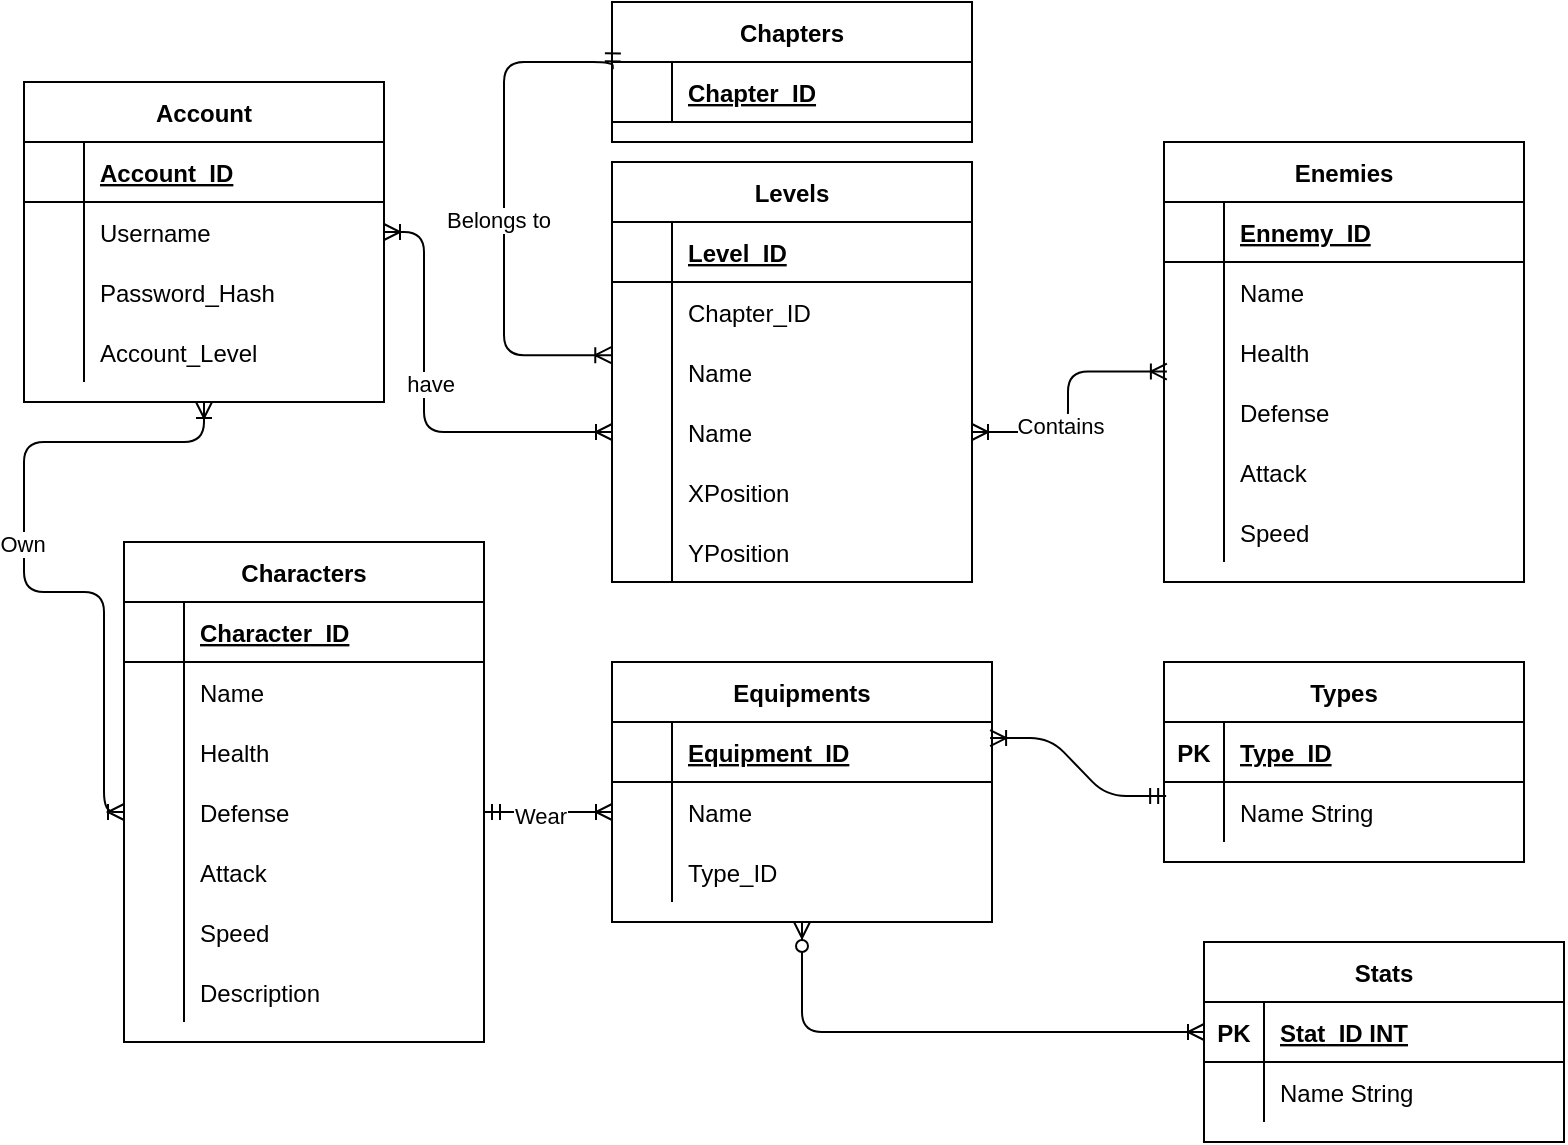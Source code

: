<mxfile version="14.4.3" type="device"><diagram id="8hLPaaKzx66WJGvUgA-z" name="Page-1"><mxGraphModel dx="1422" dy="862" grid="1" gridSize="10" guides="1" tooltips="1" connect="1" arrows="1" fold="1" page="1" pageScale="1" pageWidth="827" pageHeight="1169" math="0" shadow="0"><root><mxCell id="0"/><mxCell id="1" parent="0"/><mxCell id="Fsltv_npvF8DQwQNt9KI-1" value="Account" style="shape=table;startSize=30;container=1;collapsible=1;childLayout=tableLayout;fixedRows=1;rowLines=0;fontStyle=1;align=center;resizeLast=1;" parent="1" vertex="1"><mxGeometry x="30" y="230" width="180" height="160" as="geometry"/></mxCell><mxCell id="Fsltv_npvF8DQwQNt9KI-2" value="" style="shape=partialRectangle;collapsible=0;dropTarget=0;pointerEvents=0;fillColor=none;top=0;left=0;bottom=1;right=0;points=[[0,0.5],[1,0.5]];portConstraint=eastwest;" parent="Fsltv_npvF8DQwQNt9KI-1" vertex="1"><mxGeometry y="30" width="180" height="30" as="geometry"/></mxCell><mxCell id="Fsltv_npvF8DQwQNt9KI-3" value="" style="shape=partialRectangle;connectable=0;fillColor=none;top=0;left=0;bottom=0;right=0;fontStyle=1;overflow=hidden;" parent="Fsltv_npvF8DQwQNt9KI-2" vertex="1"><mxGeometry width="30" height="30" as="geometry"/></mxCell><mxCell id="Fsltv_npvF8DQwQNt9KI-4" value="Account_ID" style="shape=partialRectangle;connectable=0;fillColor=none;top=0;left=0;bottom=0;right=0;align=left;spacingLeft=6;fontStyle=5;overflow=hidden;" parent="Fsltv_npvF8DQwQNt9KI-2" vertex="1"><mxGeometry x="30" width="150" height="30" as="geometry"/></mxCell><mxCell id="Fsltv_npvF8DQwQNt9KI-11" value="" style="shape=partialRectangle;collapsible=0;dropTarget=0;pointerEvents=0;fillColor=none;top=0;left=0;bottom=0;right=0;points=[[0,0.5],[1,0.5]];portConstraint=eastwest;" parent="Fsltv_npvF8DQwQNt9KI-1" vertex="1"><mxGeometry y="60" width="180" height="30" as="geometry"/></mxCell><mxCell id="Fsltv_npvF8DQwQNt9KI-12" value="" style="shape=partialRectangle;connectable=0;fillColor=none;top=0;left=0;bottom=0;right=0;editable=1;overflow=hidden;" parent="Fsltv_npvF8DQwQNt9KI-11" vertex="1"><mxGeometry width="30" height="30" as="geometry"/></mxCell><mxCell id="Fsltv_npvF8DQwQNt9KI-13" value="Username" style="shape=partialRectangle;connectable=0;fillColor=none;top=0;left=0;bottom=0;right=0;align=left;spacingLeft=6;overflow=hidden;" parent="Fsltv_npvF8DQwQNt9KI-11" vertex="1"><mxGeometry x="30" width="150" height="30" as="geometry"/></mxCell><mxCell id="Fsltv_npvF8DQwQNt9KI-8" value="" style="shape=partialRectangle;collapsible=0;dropTarget=0;pointerEvents=0;fillColor=none;top=0;left=0;bottom=0;right=0;points=[[0,0.5],[1,0.5]];portConstraint=eastwest;" parent="Fsltv_npvF8DQwQNt9KI-1" vertex="1"><mxGeometry y="90" width="180" height="30" as="geometry"/></mxCell><mxCell id="Fsltv_npvF8DQwQNt9KI-9" value="" style="shape=partialRectangle;connectable=0;fillColor=none;top=0;left=0;bottom=0;right=0;editable=1;overflow=hidden;" parent="Fsltv_npvF8DQwQNt9KI-8" vertex="1"><mxGeometry width="30" height="30" as="geometry"/></mxCell><mxCell id="Fsltv_npvF8DQwQNt9KI-10" value="Password_Hash" style="shape=partialRectangle;connectable=0;fillColor=none;top=0;left=0;bottom=0;right=0;align=left;spacingLeft=6;overflow=hidden;" parent="Fsltv_npvF8DQwQNt9KI-8" vertex="1"><mxGeometry x="30" width="150" height="30" as="geometry"/></mxCell><mxCell id="Fsltv_npvF8DQwQNt9KI-15" value="" style="shape=partialRectangle;collapsible=0;dropTarget=0;pointerEvents=0;fillColor=none;top=0;left=0;bottom=0;right=0;points=[[0,0.5],[1,0.5]];portConstraint=eastwest;" parent="Fsltv_npvF8DQwQNt9KI-1" vertex="1"><mxGeometry y="120" width="180" height="30" as="geometry"/></mxCell><mxCell id="Fsltv_npvF8DQwQNt9KI-16" value="" style="shape=partialRectangle;connectable=0;fillColor=none;top=0;left=0;bottom=0;right=0;fontStyle=0;overflow=hidden;" parent="Fsltv_npvF8DQwQNt9KI-15" vertex="1"><mxGeometry width="30" height="30" as="geometry"/></mxCell><mxCell id="Fsltv_npvF8DQwQNt9KI-17" value="Account_Level" style="shape=partialRectangle;connectable=0;fillColor=none;top=0;left=0;bottom=0;right=0;align=left;spacingLeft=6;fontStyle=0;overflow=hidden;" parent="Fsltv_npvF8DQwQNt9KI-15" vertex="1"><mxGeometry x="30" width="150" height="30" as="geometry"/></mxCell><mxCell id="J7pTvd1RBs5d7sZvTCvZ-1" value="Levels" style="shape=table;startSize=30;container=1;collapsible=1;childLayout=tableLayout;fixedRows=1;rowLines=0;fontStyle=1;align=center;resizeLast=1;" parent="1" vertex="1"><mxGeometry x="324" y="270" width="180" height="210" as="geometry"/></mxCell><mxCell id="J7pTvd1RBs5d7sZvTCvZ-2" value="" style="shape=partialRectangle;collapsible=0;dropTarget=0;pointerEvents=0;fillColor=none;top=0;left=0;bottom=1;right=0;points=[[0,0.5],[1,0.5]];portConstraint=eastwest;" parent="J7pTvd1RBs5d7sZvTCvZ-1" vertex="1"><mxGeometry y="30" width="180" height="30" as="geometry"/></mxCell><mxCell id="J7pTvd1RBs5d7sZvTCvZ-3" value="" style="shape=partialRectangle;connectable=0;fillColor=none;top=0;left=0;bottom=0;right=0;fontStyle=1;overflow=hidden;" parent="J7pTvd1RBs5d7sZvTCvZ-2" vertex="1"><mxGeometry width="30" height="30" as="geometry"/></mxCell><mxCell id="J7pTvd1RBs5d7sZvTCvZ-4" value="Level_ID" style="shape=partialRectangle;connectable=0;fillColor=none;top=0;left=0;bottom=0;right=0;align=left;spacingLeft=6;fontStyle=5;overflow=hidden;" parent="J7pTvd1RBs5d7sZvTCvZ-2" vertex="1"><mxGeometry x="30" width="150" height="30" as="geometry"/></mxCell><mxCell id="J7pTvd1RBs5d7sZvTCvZ-5" value="" style="shape=partialRectangle;collapsible=0;dropTarget=0;pointerEvents=0;fillColor=none;top=0;left=0;bottom=0;right=0;points=[[0,0.5],[1,0.5]];portConstraint=eastwest;" parent="J7pTvd1RBs5d7sZvTCvZ-1" vertex="1"><mxGeometry y="60" width="180" height="30" as="geometry"/></mxCell><mxCell id="J7pTvd1RBs5d7sZvTCvZ-6" value="" style="shape=partialRectangle;connectable=0;fillColor=none;top=0;left=0;bottom=0;right=0;editable=1;overflow=hidden;" parent="J7pTvd1RBs5d7sZvTCvZ-5" vertex="1"><mxGeometry width="30" height="30" as="geometry"/></mxCell><mxCell id="J7pTvd1RBs5d7sZvTCvZ-7" value="Chapter_ID" style="shape=partialRectangle;connectable=0;fillColor=none;top=0;left=0;bottom=0;right=0;align=left;spacingLeft=6;overflow=hidden;" parent="J7pTvd1RBs5d7sZvTCvZ-5" vertex="1"><mxGeometry x="30" width="150" height="30" as="geometry"/></mxCell><mxCell id="J7pTvd1RBs5d7sZvTCvZ-80" value="" style="shape=partialRectangle;collapsible=0;dropTarget=0;pointerEvents=0;fillColor=none;top=0;left=0;bottom=0;right=0;points=[[0,0.5],[1,0.5]];portConstraint=eastwest;" parent="J7pTvd1RBs5d7sZvTCvZ-1" vertex="1"><mxGeometry y="90" width="180" height="30" as="geometry"/></mxCell><mxCell id="J7pTvd1RBs5d7sZvTCvZ-81" value="" style="shape=partialRectangle;connectable=0;fillColor=none;top=0;left=0;bottom=0;right=0;fontStyle=0;overflow=hidden;" parent="J7pTvd1RBs5d7sZvTCvZ-80" vertex="1"><mxGeometry width="30" height="30" as="geometry"/></mxCell><mxCell id="J7pTvd1RBs5d7sZvTCvZ-82" value="Name " style="shape=partialRectangle;connectable=0;fillColor=none;top=0;left=0;bottom=0;right=0;align=left;spacingLeft=6;fontStyle=0;overflow=hidden;" parent="J7pTvd1RBs5d7sZvTCvZ-80" vertex="1"><mxGeometry x="30" width="150" height="30" as="geometry"/></mxCell><mxCell id="J7pTvd1RBs5d7sZvTCvZ-8" value="" style="shape=partialRectangle;collapsible=0;dropTarget=0;pointerEvents=0;fillColor=none;top=0;left=0;bottom=0;right=0;points=[[0,0.5],[1,0.5]];portConstraint=eastwest;" parent="J7pTvd1RBs5d7sZvTCvZ-1" vertex="1"><mxGeometry y="120" width="180" height="30" as="geometry"/></mxCell><mxCell id="J7pTvd1RBs5d7sZvTCvZ-9" value="" style="shape=partialRectangle;connectable=0;fillColor=none;top=0;left=0;bottom=0;right=0;fontStyle=0;overflow=hidden;" parent="J7pTvd1RBs5d7sZvTCvZ-8" vertex="1"><mxGeometry width="30" height="30" as="geometry"/></mxCell><mxCell id="J7pTvd1RBs5d7sZvTCvZ-10" value="Name " style="shape=partialRectangle;connectable=0;fillColor=none;top=0;left=0;bottom=0;right=0;align=left;spacingLeft=6;fontStyle=0;overflow=hidden;" parent="J7pTvd1RBs5d7sZvTCvZ-8" vertex="1"><mxGeometry x="30" width="150" height="30" as="geometry"/></mxCell><mxCell id="J7pTvd1RBs5d7sZvTCvZ-11" value="" style="shape=partialRectangle;collapsible=0;dropTarget=0;pointerEvents=0;fillColor=none;top=0;left=0;bottom=0;right=0;points=[[0,0.5],[1,0.5]];portConstraint=eastwest;" parent="J7pTvd1RBs5d7sZvTCvZ-1" vertex="1"><mxGeometry y="150" width="180" height="30" as="geometry"/></mxCell><mxCell id="J7pTvd1RBs5d7sZvTCvZ-12" value="" style="shape=partialRectangle;connectable=0;fillColor=none;top=0;left=0;bottom=0;right=0;editable=1;overflow=hidden;" parent="J7pTvd1RBs5d7sZvTCvZ-11" vertex="1"><mxGeometry width="30" height="30" as="geometry"/></mxCell><mxCell id="J7pTvd1RBs5d7sZvTCvZ-13" value="XPosition" style="shape=partialRectangle;connectable=0;fillColor=none;top=0;left=0;bottom=0;right=0;align=left;spacingLeft=6;overflow=hidden;" parent="J7pTvd1RBs5d7sZvTCvZ-11" vertex="1"><mxGeometry x="30" width="150" height="30" as="geometry"/></mxCell><mxCell id="J7pTvd1RBs5d7sZvTCvZ-14" value="" style="shape=partialRectangle;collapsible=0;dropTarget=0;pointerEvents=0;fillColor=none;top=0;left=0;bottom=0;right=0;points=[[0,0.5],[1,0.5]];portConstraint=eastwest;" parent="J7pTvd1RBs5d7sZvTCvZ-1" vertex="1"><mxGeometry y="180" width="180" height="30" as="geometry"/></mxCell><mxCell id="J7pTvd1RBs5d7sZvTCvZ-15" value="" style="shape=partialRectangle;connectable=0;fillColor=none;top=0;left=0;bottom=0;right=0;editable=1;overflow=hidden;" parent="J7pTvd1RBs5d7sZvTCvZ-14" vertex="1"><mxGeometry width="30" height="30" as="geometry"/></mxCell><mxCell id="J7pTvd1RBs5d7sZvTCvZ-16" value="YPosition" style="shape=partialRectangle;connectable=0;fillColor=none;top=0;left=0;bottom=0;right=0;align=left;spacingLeft=6;overflow=hidden;" parent="J7pTvd1RBs5d7sZvTCvZ-14" vertex="1"><mxGeometry x="30" width="150" height="30" as="geometry"/></mxCell><mxCell id="J7pTvd1RBs5d7sZvTCvZ-17" value="Chapters" style="shape=table;startSize=30;container=1;collapsible=1;childLayout=tableLayout;fixedRows=1;rowLines=0;fontStyle=1;align=center;resizeLast=1;" parent="1" vertex="1"><mxGeometry x="324" y="190" width="180" height="70" as="geometry"/></mxCell><mxCell id="J7pTvd1RBs5d7sZvTCvZ-18" value="" style="shape=partialRectangle;collapsible=0;dropTarget=0;pointerEvents=0;fillColor=none;top=0;left=0;bottom=1;right=0;points=[[0,0.5],[1,0.5]];portConstraint=eastwest;" parent="J7pTvd1RBs5d7sZvTCvZ-17" vertex="1"><mxGeometry y="30" width="180" height="30" as="geometry"/></mxCell><mxCell id="J7pTvd1RBs5d7sZvTCvZ-19" value="" style="shape=partialRectangle;connectable=0;fillColor=none;top=0;left=0;bottom=0;right=0;fontStyle=1;overflow=hidden;" parent="J7pTvd1RBs5d7sZvTCvZ-18" vertex="1"><mxGeometry width="30" height="30" as="geometry"/></mxCell><mxCell id="J7pTvd1RBs5d7sZvTCvZ-20" value="Chapter_ID" style="shape=partialRectangle;connectable=0;fillColor=none;top=0;left=0;bottom=0;right=0;align=left;spacingLeft=6;fontStyle=5;overflow=hidden;" parent="J7pTvd1RBs5d7sZvTCvZ-18" vertex="1"><mxGeometry x="30" width="150" height="30" as="geometry"/></mxCell><mxCell id="J7pTvd1RBs5d7sZvTCvZ-21" value="Enemies" style="shape=table;startSize=30;container=1;collapsible=1;childLayout=tableLayout;fixedRows=1;rowLines=0;fontStyle=1;align=center;resizeLast=1;" parent="1" vertex="1"><mxGeometry x="600" y="260" width="180" height="220" as="geometry"/></mxCell><mxCell id="J7pTvd1RBs5d7sZvTCvZ-22" value="" style="shape=partialRectangle;collapsible=0;dropTarget=0;pointerEvents=0;fillColor=none;top=0;left=0;bottom=1;right=0;points=[[0,0.5],[1,0.5]];portConstraint=eastwest;" parent="J7pTvd1RBs5d7sZvTCvZ-21" vertex="1"><mxGeometry y="30" width="180" height="30" as="geometry"/></mxCell><mxCell id="J7pTvd1RBs5d7sZvTCvZ-23" value="" style="shape=partialRectangle;connectable=0;fillColor=none;top=0;left=0;bottom=0;right=0;fontStyle=1;overflow=hidden;" parent="J7pTvd1RBs5d7sZvTCvZ-22" vertex="1"><mxGeometry width="30" height="30" as="geometry"/></mxCell><mxCell id="J7pTvd1RBs5d7sZvTCvZ-24" value="Ennemy_ID" style="shape=partialRectangle;connectable=0;fillColor=none;top=0;left=0;bottom=0;right=0;align=left;spacingLeft=6;fontStyle=5;overflow=hidden;" parent="J7pTvd1RBs5d7sZvTCvZ-22" vertex="1"><mxGeometry x="30" width="150" height="30" as="geometry"/></mxCell><mxCell id="J7pTvd1RBs5d7sZvTCvZ-25" value="" style="shape=partialRectangle;collapsible=0;dropTarget=0;pointerEvents=0;fillColor=none;top=0;left=0;bottom=0;right=0;points=[[0,0.5],[1,0.5]];portConstraint=eastwest;" parent="J7pTvd1RBs5d7sZvTCvZ-21" vertex="1"><mxGeometry y="60" width="180" height="30" as="geometry"/></mxCell><mxCell id="J7pTvd1RBs5d7sZvTCvZ-26" value="" style="shape=partialRectangle;connectable=0;fillColor=none;top=0;left=0;bottom=0;right=0;editable=1;overflow=hidden;" parent="J7pTvd1RBs5d7sZvTCvZ-25" vertex="1"><mxGeometry width="30" height="30" as="geometry"/></mxCell><mxCell id="J7pTvd1RBs5d7sZvTCvZ-27" value="Name " style="shape=partialRectangle;connectable=0;fillColor=none;top=0;left=0;bottom=0;right=0;align=left;spacingLeft=6;overflow=hidden;" parent="J7pTvd1RBs5d7sZvTCvZ-25" vertex="1"><mxGeometry x="30" width="150" height="30" as="geometry"/></mxCell><mxCell id="J7pTvd1RBs5d7sZvTCvZ-28" value="" style="shape=partialRectangle;collapsible=0;dropTarget=0;pointerEvents=0;fillColor=none;top=0;left=0;bottom=0;right=0;points=[[0,0.5],[1,0.5]];portConstraint=eastwest;" parent="J7pTvd1RBs5d7sZvTCvZ-21" vertex="1"><mxGeometry y="90" width="180" height="30" as="geometry"/></mxCell><mxCell id="J7pTvd1RBs5d7sZvTCvZ-29" value="" style="shape=partialRectangle;connectable=0;fillColor=none;top=0;left=0;bottom=0;right=0;editable=1;overflow=hidden;" parent="J7pTvd1RBs5d7sZvTCvZ-28" vertex="1"><mxGeometry width="30" height="30" as="geometry"/></mxCell><mxCell id="J7pTvd1RBs5d7sZvTCvZ-30" value="Health" style="shape=partialRectangle;connectable=0;fillColor=none;top=0;left=0;bottom=0;right=0;align=left;spacingLeft=6;overflow=hidden;" parent="J7pTvd1RBs5d7sZvTCvZ-28" vertex="1"><mxGeometry x="30" width="150" height="30" as="geometry"/></mxCell><mxCell id="J7pTvd1RBs5d7sZvTCvZ-31" value="" style="shape=partialRectangle;collapsible=0;dropTarget=0;pointerEvents=0;fillColor=none;top=0;left=0;bottom=0;right=0;points=[[0,0.5],[1,0.5]];portConstraint=eastwest;" parent="J7pTvd1RBs5d7sZvTCvZ-21" vertex="1"><mxGeometry y="120" width="180" height="30" as="geometry"/></mxCell><mxCell id="J7pTvd1RBs5d7sZvTCvZ-32" value="" style="shape=partialRectangle;connectable=0;fillColor=none;top=0;left=0;bottom=0;right=0;editable=1;overflow=hidden;" parent="J7pTvd1RBs5d7sZvTCvZ-31" vertex="1"><mxGeometry width="30" height="30" as="geometry"/></mxCell><mxCell id="J7pTvd1RBs5d7sZvTCvZ-33" value="Defense" style="shape=partialRectangle;connectable=0;fillColor=none;top=0;left=0;bottom=0;right=0;align=left;spacingLeft=6;overflow=hidden;" parent="J7pTvd1RBs5d7sZvTCvZ-31" vertex="1"><mxGeometry x="30" width="150" height="30" as="geometry"/></mxCell><mxCell id="J7pTvd1RBs5d7sZvTCvZ-34" value="" style="shape=partialRectangle;collapsible=0;dropTarget=0;pointerEvents=0;fillColor=none;top=0;left=0;bottom=0;right=0;points=[[0,0.5],[1,0.5]];portConstraint=eastwest;" parent="J7pTvd1RBs5d7sZvTCvZ-21" vertex="1"><mxGeometry y="150" width="180" height="30" as="geometry"/></mxCell><mxCell id="J7pTvd1RBs5d7sZvTCvZ-35" value="" style="shape=partialRectangle;connectable=0;fillColor=none;top=0;left=0;bottom=0;right=0;editable=1;overflow=hidden;" parent="J7pTvd1RBs5d7sZvTCvZ-34" vertex="1"><mxGeometry width="30" height="30" as="geometry"/></mxCell><mxCell id="J7pTvd1RBs5d7sZvTCvZ-36" value="Attack " style="shape=partialRectangle;connectable=0;fillColor=none;top=0;left=0;bottom=0;right=0;align=left;spacingLeft=6;overflow=hidden;" parent="J7pTvd1RBs5d7sZvTCvZ-34" vertex="1"><mxGeometry x="30" width="150" height="30" as="geometry"/></mxCell><mxCell id="J7pTvd1RBs5d7sZvTCvZ-37" value="" style="shape=partialRectangle;collapsible=0;dropTarget=0;pointerEvents=0;fillColor=none;top=0;left=0;bottom=0;right=0;points=[[0,0.5],[1,0.5]];portConstraint=eastwest;" parent="J7pTvd1RBs5d7sZvTCvZ-21" vertex="1"><mxGeometry y="180" width="180" height="30" as="geometry"/></mxCell><mxCell id="J7pTvd1RBs5d7sZvTCvZ-38" value="" style="shape=partialRectangle;connectable=0;fillColor=none;top=0;left=0;bottom=0;right=0;editable=1;overflow=hidden;" parent="J7pTvd1RBs5d7sZvTCvZ-37" vertex="1"><mxGeometry width="30" height="30" as="geometry"/></mxCell><mxCell id="J7pTvd1RBs5d7sZvTCvZ-39" value="Speed" style="shape=partialRectangle;connectable=0;fillColor=none;top=0;left=0;bottom=0;right=0;align=left;spacingLeft=6;overflow=hidden;" parent="J7pTvd1RBs5d7sZvTCvZ-37" vertex="1"><mxGeometry x="30" width="150" height="30" as="geometry"/></mxCell><mxCell id="J7pTvd1RBs5d7sZvTCvZ-40" value="Characters" style="shape=table;startSize=30;container=1;collapsible=1;childLayout=tableLayout;fixedRows=1;rowLines=0;fontStyle=1;align=center;resizeLast=1;" parent="1" vertex="1"><mxGeometry x="80" y="460" width="180" height="250" as="geometry"/></mxCell><mxCell id="J7pTvd1RBs5d7sZvTCvZ-41" value="" style="shape=partialRectangle;collapsible=0;dropTarget=0;pointerEvents=0;fillColor=none;top=0;left=0;bottom=1;right=0;points=[[0,0.5],[1,0.5]];portConstraint=eastwest;" parent="J7pTvd1RBs5d7sZvTCvZ-40" vertex="1"><mxGeometry y="30" width="180" height="30" as="geometry"/></mxCell><mxCell id="J7pTvd1RBs5d7sZvTCvZ-42" value="" style="shape=partialRectangle;connectable=0;fillColor=none;top=0;left=0;bottom=0;right=0;fontStyle=1;overflow=hidden;" parent="J7pTvd1RBs5d7sZvTCvZ-41" vertex="1"><mxGeometry width="30" height="30" as="geometry"/></mxCell><mxCell id="J7pTvd1RBs5d7sZvTCvZ-43" value="Character_ID" style="shape=partialRectangle;connectable=0;fillColor=none;top=0;left=0;bottom=0;right=0;align=left;spacingLeft=6;fontStyle=5;overflow=hidden;" parent="J7pTvd1RBs5d7sZvTCvZ-41" vertex="1"><mxGeometry x="30" width="150" height="30" as="geometry"/></mxCell><mxCell id="J7pTvd1RBs5d7sZvTCvZ-44" value="" style="shape=partialRectangle;collapsible=0;dropTarget=0;pointerEvents=0;fillColor=none;top=0;left=0;bottom=0;right=0;points=[[0,0.5],[1,0.5]];portConstraint=eastwest;" parent="J7pTvd1RBs5d7sZvTCvZ-40" vertex="1"><mxGeometry y="60" width="180" height="30" as="geometry"/></mxCell><mxCell id="J7pTvd1RBs5d7sZvTCvZ-45" value="" style="shape=partialRectangle;connectable=0;fillColor=none;top=0;left=0;bottom=0;right=0;editable=1;overflow=hidden;" parent="J7pTvd1RBs5d7sZvTCvZ-44" vertex="1"><mxGeometry width="30" height="30" as="geometry"/></mxCell><mxCell id="J7pTvd1RBs5d7sZvTCvZ-46" value="Name " style="shape=partialRectangle;connectable=0;fillColor=none;top=0;left=0;bottom=0;right=0;align=left;spacingLeft=6;overflow=hidden;" parent="J7pTvd1RBs5d7sZvTCvZ-44" vertex="1"><mxGeometry x="30" width="150" height="30" as="geometry"/></mxCell><mxCell id="J7pTvd1RBs5d7sZvTCvZ-47" value="" style="shape=partialRectangle;collapsible=0;dropTarget=0;pointerEvents=0;fillColor=none;top=0;left=0;bottom=0;right=0;points=[[0,0.5],[1,0.5]];portConstraint=eastwest;" parent="J7pTvd1RBs5d7sZvTCvZ-40" vertex="1"><mxGeometry y="90" width="180" height="30" as="geometry"/></mxCell><mxCell id="J7pTvd1RBs5d7sZvTCvZ-48" value="" style="shape=partialRectangle;connectable=0;fillColor=none;top=0;left=0;bottom=0;right=0;editable=1;overflow=hidden;" parent="J7pTvd1RBs5d7sZvTCvZ-47" vertex="1"><mxGeometry width="30" height="30" as="geometry"/></mxCell><mxCell id="J7pTvd1RBs5d7sZvTCvZ-49" value="Health" style="shape=partialRectangle;connectable=0;fillColor=none;top=0;left=0;bottom=0;right=0;align=left;spacingLeft=6;overflow=hidden;" parent="J7pTvd1RBs5d7sZvTCvZ-47" vertex="1"><mxGeometry x="30" width="150" height="30" as="geometry"/></mxCell><mxCell id="J7pTvd1RBs5d7sZvTCvZ-50" value="" style="shape=partialRectangle;collapsible=0;dropTarget=0;pointerEvents=0;fillColor=none;top=0;left=0;bottom=0;right=0;points=[[0,0.5],[1,0.5]];portConstraint=eastwest;" parent="J7pTvd1RBs5d7sZvTCvZ-40" vertex="1"><mxGeometry y="120" width="180" height="30" as="geometry"/></mxCell><mxCell id="J7pTvd1RBs5d7sZvTCvZ-51" value="" style="shape=partialRectangle;connectable=0;fillColor=none;top=0;left=0;bottom=0;right=0;fontStyle=0;overflow=hidden;" parent="J7pTvd1RBs5d7sZvTCvZ-50" vertex="1"><mxGeometry width="30" height="30" as="geometry"/></mxCell><mxCell id="J7pTvd1RBs5d7sZvTCvZ-52" value="Defense" style="shape=partialRectangle;connectable=0;fillColor=none;top=0;left=0;bottom=0;right=0;align=left;spacingLeft=6;fontStyle=0;overflow=hidden;" parent="J7pTvd1RBs5d7sZvTCvZ-50" vertex="1"><mxGeometry x="30" width="150" height="30" as="geometry"/></mxCell><mxCell id="J7pTvd1RBs5d7sZvTCvZ-53" value="" style="shape=partialRectangle;collapsible=0;dropTarget=0;pointerEvents=0;fillColor=none;top=0;left=0;bottom=0;right=0;points=[[0,0.5],[1,0.5]];portConstraint=eastwest;" parent="J7pTvd1RBs5d7sZvTCvZ-40" vertex="1"><mxGeometry y="150" width="180" height="30" as="geometry"/></mxCell><mxCell id="J7pTvd1RBs5d7sZvTCvZ-54" value="" style="shape=partialRectangle;connectable=0;fillColor=none;top=0;left=0;bottom=0;right=0;editable=1;overflow=hidden;" parent="J7pTvd1RBs5d7sZvTCvZ-53" vertex="1"><mxGeometry width="30" height="30" as="geometry"/></mxCell><mxCell id="J7pTvd1RBs5d7sZvTCvZ-55" value="Attack" style="shape=partialRectangle;connectable=0;fillColor=none;top=0;left=0;bottom=0;right=0;align=left;spacingLeft=6;overflow=hidden;" parent="J7pTvd1RBs5d7sZvTCvZ-53" vertex="1"><mxGeometry x="30" width="150" height="30" as="geometry"/></mxCell><mxCell id="J7pTvd1RBs5d7sZvTCvZ-56" value="" style="shape=partialRectangle;collapsible=0;dropTarget=0;pointerEvents=0;fillColor=none;top=0;left=0;bottom=0;right=0;points=[[0,0.5],[1,0.5]];portConstraint=eastwest;" parent="J7pTvd1RBs5d7sZvTCvZ-40" vertex="1"><mxGeometry y="180" width="180" height="30" as="geometry"/></mxCell><mxCell id="J7pTvd1RBs5d7sZvTCvZ-57" value="" style="shape=partialRectangle;connectable=0;fillColor=none;top=0;left=0;bottom=0;right=0;editable=1;overflow=hidden;" parent="J7pTvd1RBs5d7sZvTCvZ-56" vertex="1"><mxGeometry width="30" height="30" as="geometry"/></mxCell><mxCell id="J7pTvd1RBs5d7sZvTCvZ-58" value="Speed" style="shape=partialRectangle;connectable=0;fillColor=none;top=0;left=0;bottom=0;right=0;align=left;spacingLeft=6;overflow=hidden;" parent="J7pTvd1RBs5d7sZvTCvZ-56" vertex="1"><mxGeometry x="30" width="150" height="30" as="geometry"/></mxCell><mxCell id="J7pTvd1RBs5d7sZvTCvZ-59" value="" style="shape=partialRectangle;collapsible=0;dropTarget=0;pointerEvents=0;fillColor=none;top=0;left=0;bottom=0;right=0;points=[[0,0.5],[1,0.5]];portConstraint=eastwest;" parent="J7pTvd1RBs5d7sZvTCvZ-40" vertex="1"><mxGeometry y="210" width="180" height="30" as="geometry"/></mxCell><mxCell id="J7pTvd1RBs5d7sZvTCvZ-60" value="" style="shape=partialRectangle;connectable=0;fillColor=none;top=0;left=0;bottom=0;right=0;fontStyle=0;overflow=hidden;" parent="J7pTvd1RBs5d7sZvTCvZ-59" vertex="1"><mxGeometry width="30" height="30" as="geometry"/></mxCell><mxCell id="J7pTvd1RBs5d7sZvTCvZ-61" value="Description" style="shape=partialRectangle;connectable=0;fillColor=none;top=0;left=0;bottom=0;right=0;align=left;spacingLeft=6;fontStyle=0;overflow=hidden;" parent="J7pTvd1RBs5d7sZvTCvZ-59" vertex="1"><mxGeometry x="30" width="150" height="30" as="geometry"/></mxCell><mxCell id="J7pTvd1RBs5d7sZvTCvZ-62" value="Equipments" style="shape=table;startSize=30;container=1;collapsible=1;childLayout=tableLayout;fixedRows=1;rowLines=0;fontStyle=1;align=center;resizeLast=1;" parent="1" vertex="1"><mxGeometry x="324" y="520" width="190" height="130" as="geometry"/></mxCell><mxCell id="J7pTvd1RBs5d7sZvTCvZ-63" value="" style="shape=partialRectangle;collapsible=0;dropTarget=0;pointerEvents=0;fillColor=none;top=0;left=0;bottom=1;right=0;points=[[0,0.5],[1,0.5]];portConstraint=eastwest;" parent="J7pTvd1RBs5d7sZvTCvZ-62" vertex="1"><mxGeometry y="30" width="190" height="30" as="geometry"/></mxCell><mxCell id="J7pTvd1RBs5d7sZvTCvZ-64" value="" style="shape=partialRectangle;connectable=0;fillColor=none;top=0;left=0;bottom=0;right=0;fontStyle=1;overflow=hidden;" parent="J7pTvd1RBs5d7sZvTCvZ-63" vertex="1"><mxGeometry width="30" height="30" as="geometry"/></mxCell><mxCell id="J7pTvd1RBs5d7sZvTCvZ-65" value="Equipment_ID" style="shape=partialRectangle;connectable=0;fillColor=none;top=0;left=0;bottom=0;right=0;align=left;spacingLeft=6;fontStyle=5;overflow=hidden;" parent="J7pTvd1RBs5d7sZvTCvZ-63" vertex="1"><mxGeometry x="30" width="160" height="30" as="geometry"/></mxCell><mxCell id="J7pTvd1RBs5d7sZvTCvZ-66" value="" style="shape=partialRectangle;collapsible=0;dropTarget=0;pointerEvents=0;fillColor=none;top=0;left=0;bottom=0;right=0;points=[[0,0.5],[1,0.5]];portConstraint=eastwest;" parent="J7pTvd1RBs5d7sZvTCvZ-62" vertex="1"><mxGeometry y="60" width="190" height="30" as="geometry"/></mxCell><mxCell id="J7pTvd1RBs5d7sZvTCvZ-67" value="" style="shape=partialRectangle;connectable=0;fillColor=none;top=0;left=0;bottom=0;right=0;editable=1;overflow=hidden;" parent="J7pTvd1RBs5d7sZvTCvZ-66" vertex="1"><mxGeometry width="30" height="30" as="geometry"/></mxCell><mxCell id="J7pTvd1RBs5d7sZvTCvZ-68" value="Name" style="shape=partialRectangle;connectable=0;fillColor=none;top=0;left=0;bottom=0;right=0;align=left;spacingLeft=6;overflow=hidden;" parent="J7pTvd1RBs5d7sZvTCvZ-66" vertex="1"><mxGeometry x="30" width="160" height="30" as="geometry"/></mxCell><mxCell id="J7pTvd1RBs5d7sZvTCvZ-69" value="" style="shape=partialRectangle;collapsible=0;dropTarget=0;pointerEvents=0;fillColor=none;top=0;left=0;bottom=0;right=0;points=[[0,0.5],[1,0.5]];portConstraint=eastwest;" parent="J7pTvd1RBs5d7sZvTCvZ-62" vertex="1"><mxGeometry y="90" width="190" height="30" as="geometry"/></mxCell><mxCell id="J7pTvd1RBs5d7sZvTCvZ-70" value="" style="shape=partialRectangle;connectable=0;fillColor=none;top=0;left=0;bottom=0;right=0;editable=1;overflow=hidden;" parent="J7pTvd1RBs5d7sZvTCvZ-69" vertex="1"><mxGeometry width="30" height="30" as="geometry"/></mxCell><mxCell id="J7pTvd1RBs5d7sZvTCvZ-71" value="Type_ID" style="shape=partialRectangle;connectable=0;fillColor=none;top=0;left=0;bottom=0;right=0;align=left;spacingLeft=6;overflow=hidden;" parent="J7pTvd1RBs5d7sZvTCvZ-69" vertex="1"><mxGeometry x="30" width="160" height="30" as="geometry"/></mxCell><mxCell id="J7pTvd1RBs5d7sZvTCvZ-75" value="" style="edgeStyle=orthogonalEdgeStyle;fontSize=12;html=1;endArrow=ERoneToMany;startArrow=ERoneToMany;entryX=0.008;entryY=0.827;entryDx=0;entryDy=0;entryPerimeter=0;startFill=0;endFill=0;" parent="1" source="J7pTvd1RBs5d7sZvTCvZ-8" target="J7pTvd1RBs5d7sZvTCvZ-28" edge="1"><mxGeometry width="100" height="100" relative="1" as="geometry"><mxPoint x="410" y="610" as="sourcePoint"/><mxPoint x="510" y="510" as="targetPoint"/></mxGeometry></mxCell><mxCell id="J7pTvd1RBs5d7sZvTCvZ-76" value="Contains" style="edgeLabel;html=1;align=center;verticalAlign=middle;resizable=0;points=[];" parent="J7pTvd1RBs5d7sZvTCvZ-75" vertex="1" connectable="0"><mxGeometry x="-0.199" y="4" relative="1" as="geometry"><mxPoint as="offset"/></mxGeometry></mxCell><mxCell id="J7pTvd1RBs5d7sZvTCvZ-77" value="" style="edgeStyle=orthogonalEdgeStyle;fontSize=12;html=1;endArrow=ERmandOne;endFill=0;entryX=0.002;entryY=0.122;entryDx=0;entryDy=0;entryPerimeter=0;exitX=-0.002;exitY=1.22;exitDx=0;exitDy=0;exitPerimeter=0;startArrow=ERoneToMany;startFill=0;" parent="1" source="J7pTvd1RBs5d7sZvTCvZ-5" target="J7pTvd1RBs5d7sZvTCvZ-18" edge="1"><mxGeometry width="100" height="100" relative="1" as="geometry"><mxPoint x="320" y="230" as="sourcePoint"/><mxPoint x="420" y="130" as="targetPoint"/><Array as="points"><mxPoint x="270" y="367"/><mxPoint x="270" y="220"/><mxPoint x="324" y="220"/></Array></mxGeometry></mxCell><mxCell id="J7pTvd1RBs5d7sZvTCvZ-78" value="Belongs to" style="edgeLabel;html=1;align=center;verticalAlign=middle;resizable=0;points=[];" parent="J7pTvd1RBs5d7sZvTCvZ-77" vertex="1" connectable="0"><mxGeometry x="-0.062" y="3" relative="1" as="geometry"><mxPoint as="offset"/></mxGeometry></mxCell><mxCell id="J7pTvd1RBs5d7sZvTCvZ-79" value="" style="edgeStyle=orthogonalEdgeStyle;fontSize=12;html=1;endArrow=ERoneToMany;startArrow=ERoneToMany;entryX=1;entryY=0.5;entryDx=0;entryDy=0;startFill=0;endFill=0;exitX=0;exitY=0.5;exitDx=0;exitDy=0;" parent="1" source="J7pTvd1RBs5d7sZvTCvZ-8" target="Fsltv_npvF8DQwQNt9KI-11" edge="1"><mxGeometry width="100" height="100" relative="1" as="geometry"><mxPoint x="320" y="380" as="sourcePoint"/><mxPoint x="220" y="360" as="targetPoint"/><Array as="points"><mxPoint x="230" y="405"/><mxPoint x="230" y="305"/></Array></mxGeometry></mxCell><mxCell id="J7pTvd1RBs5d7sZvTCvZ-83" value="have" style="edgeLabel;html=1;align=center;verticalAlign=middle;resizable=0;points=[];" parent="J7pTvd1RBs5d7sZvTCvZ-79" vertex="1" connectable="0"><mxGeometry x="0.094" y="-3" relative="1" as="geometry"><mxPoint y="-1" as="offset"/></mxGeometry></mxCell><mxCell id="J7pTvd1RBs5d7sZvTCvZ-84" value="" style="edgeStyle=orthogonalEdgeStyle;fontSize=12;html=1;endArrow=ERoneToMany;endFill=0;entryX=0.5;entryY=1;entryDx=0;entryDy=0;exitX=0;exitY=0.5;exitDx=0;exitDy=0;startArrow=ERoneToMany;startFill=0;" parent="1" source="J7pTvd1RBs5d7sZvTCvZ-50" target="Fsltv_npvF8DQwQNt9KI-1" edge="1"><mxGeometry width="100" height="100" relative="1" as="geometry"><mxPoint x="90" y="450" as="sourcePoint"/><mxPoint x="190" y="350" as="targetPoint"/><Array as="points"><mxPoint x="70" y="595"/><mxPoint x="70" y="485"/><mxPoint x="30" y="485"/><mxPoint x="30" y="410"/><mxPoint x="120" y="410"/></Array></mxGeometry></mxCell><mxCell id="J7pTvd1RBs5d7sZvTCvZ-86" value="Own" style="edgeLabel;html=1;align=center;verticalAlign=middle;resizable=0;points=[];" parent="J7pTvd1RBs5d7sZvTCvZ-84" vertex="1" connectable="0"><mxGeometry x="0.07" y="1" relative="1" as="geometry"><mxPoint as="offset"/></mxGeometry></mxCell><mxCell id="J7pTvd1RBs5d7sZvTCvZ-87" value="" style="edgeStyle=entityRelationEdgeStyle;fontSize=12;html=1;endArrow=ERoneToMany;endFill=0;entryX=0;entryY=0.5;entryDx=0;entryDy=0;exitX=1;exitY=0.5;exitDx=0;exitDy=0;startArrow=ERmandOne;startFill=0;" parent="1" source="J7pTvd1RBs5d7sZvTCvZ-50" target="J7pTvd1RBs5d7sZvTCvZ-66" edge="1"><mxGeometry width="100" height="100" relative="1" as="geometry"><mxPoint x="290" y="870" as="sourcePoint"/><mxPoint x="390" y="770" as="targetPoint"/></mxGeometry></mxCell><mxCell id="dXf61bPLj7vYyE3B5Jns-2" value="Wear" style="edgeLabel;html=1;align=center;verticalAlign=middle;resizable=0;points=[];" vertex="1" connectable="0" parent="J7pTvd1RBs5d7sZvTCvZ-87"><mxGeometry x="-0.125" y="-2" relative="1" as="geometry"><mxPoint as="offset"/></mxGeometry></mxCell><mxCell id="dXf61bPLj7vYyE3B5Jns-3" value="Types" style="shape=table;startSize=30;container=1;collapsible=1;childLayout=tableLayout;fixedRows=1;rowLines=0;fontStyle=1;align=center;resizeLast=1;" vertex="1" parent="1"><mxGeometry x="600" y="520" width="180" height="100" as="geometry"/></mxCell><mxCell id="dXf61bPLj7vYyE3B5Jns-4" value="" style="shape=partialRectangle;collapsible=0;dropTarget=0;pointerEvents=0;fillColor=none;top=0;left=0;bottom=1;right=0;points=[[0,0.5],[1,0.5]];portConstraint=eastwest;" vertex="1" parent="dXf61bPLj7vYyE3B5Jns-3"><mxGeometry y="30" width="180" height="30" as="geometry"/></mxCell><mxCell id="dXf61bPLj7vYyE3B5Jns-5" value="PK" style="shape=partialRectangle;connectable=0;fillColor=none;top=0;left=0;bottom=0;right=0;fontStyle=1;overflow=hidden;" vertex="1" parent="dXf61bPLj7vYyE3B5Jns-4"><mxGeometry width="30" height="30" as="geometry"/></mxCell><mxCell id="dXf61bPLj7vYyE3B5Jns-6" value="Type_ID" style="shape=partialRectangle;connectable=0;fillColor=none;top=0;left=0;bottom=0;right=0;align=left;spacingLeft=6;fontStyle=5;overflow=hidden;" vertex="1" parent="dXf61bPLj7vYyE3B5Jns-4"><mxGeometry x="30" width="150" height="30" as="geometry"/></mxCell><mxCell id="dXf61bPLj7vYyE3B5Jns-7" value="" style="shape=partialRectangle;collapsible=0;dropTarget=0;pointerEvents=0;fillColor=none;top=0;left=0;bottom=0;right=0;points=[[0,0.5],[1,0.5]];portConstraint=eastwest;" vertex="1" parent="dXf61bPLj7vYyE3B5Jns-3"><mxGeometry y="60" width="180" height="30" as="geometry"/></mxCell><mxCell id="dXf61bPLj7vYyE3B5Jns-8" value="" style="shape=partialRectangle;connectable=0;fillColor=none;top=0;left=0;bottom=0;right=0;editable=1;overflow=hidden;" vertex="1" parent="dXf61bPLj7vYyE3B5Jns-7"><mxGeometry width="30" height="30" as="geometry"/></mxCell><mxCell id="dXf61bPLj7vYyE3B5Jns-9" value="Name String" style="shape=partialRectangle;connectable=0;fillColor=none;top=0;left=0;bottom=0;right=0;align=left;spacingLeft=6;overflow=hidden;" vertex="1" parent="dXf61bPLj7vYyE3B5Jns-7"><mxGeometry x="30" width="150" height="30" as="geometry"/></mxCell><mxCell id="dXf61bPLj7vYyE3B5Jns-10" value="Stats" style="shape=table;startSize=30;container=1;collapsible=1;childLayout=tableLayout;fixedRows=1;rowLines=0;fontStyle=1;align=center;resizeLast=1;" vertex="1" parent="1"><mxGeometry x="620" y="660" width="180" height="100" as="geometry"/></mxCell><mxCell id="dXf61bPLj7vYyE3B5Jns-11" value="" style="shape=partialRectangle;collapsible=0;dropTarget=0;pointerEvents=0;fillColor=none;top=0;left=0;bottom=1;right=0;points=[[0,0.5],[1,0.5]];portConstraint=eastwest;" vertex="1" parent="dXf61bPLj7vYyE3B5Jns-10"><mxGeometry y="30" width="180" height="30" as="geometry"/></mxCell><mxCell id="dXf61bPLj7vYyE3B5Jns-12" value="PK" style="shape=partialRectangle;connectable=0;fillColor=none;top=0;left=0;bottom=0;right=0;fontStyle=1;overflow=hidden;" vertex="1" parent="dXf61bPLj7vYyE3B5Jns-11"><mxGeometry width="30" height="30" as="geometry"/></mxCell><mxCell id="dXf61bPLj7vYyE3B5Jns-13" value="Stat_ID INT" style="shape=partialRectangle;connectable=0;fillColor=none;top=0;left=0;bottom=0;right=0;align=left;spacingLeft=6;fontStyle=5;overflow=hidden;" vertex="1" parent="dXf61bPLj7vYyE3B5Jns-11"><mxGeometry x="30" width="150" height="30" as="geometry"/></mxCell><mxCell id="dXf61bPLj7vYyE3B5Jns-14" value="" style="shape=partialRectangle;collapsible=0;dropTarget=0;pointerEvents=0;fillColor=none;top=0;left=0;bottom=0;right=0;points=[[0,0.5],[1,0.5]];portConstraint=eastwest;" vertex="1" parent="dXf61bPLj7vYyE3B5Jns-10"><mxGeometry y="60" width="180" height="30" as="geometry"/></mxCell><mxCell id="dXf61bPLj7vYyE3B5Jns-15" value="" style="shape=partialRectangle;connectable=0;fillColor=none;top=0;left=0;bottom=0;right=0;editable=1;overflow=hidden;" vertex="1" parent="dXf61bPLj7vYyE3B5Jns-14"><mxGeometry width="30" height="30" as="geometry"/></mxCell><mxCell id="dXf61bPLj7vYyE3B5Jns-16" value="Name String" style="shape=partialRectangle;connectable=0;fillColor=none;top=0;left=0;bottom=0;right=0;align=left;spacingLeft=6;overflow=hidden;" vertex="1" parent="dXf61bPLj7vYyE3B5Jns-14"><mxGeometry x="30" width="150" height="30" as="geometry"/></mxCell><mxCell id="dXf61bPLj7vYyE3B5Jns-17" value="" style="edgeStyle=orthogonalEdgeStyle;fontSize=12;html=1;endArrow=ERzeroToMany;endFill=1;entryX=0.5;entryY=1;entryDx=0;entryDy=0;exitX=0;exitY=0.5;exitDx=0;exitDy=0;startArrow=ERoneToMany;startFill=0;" edge="1" parent="1" source="dXf61bPLj7vYyE3B5Jns-11" target="J7pTvd1RBs5d7sZvTCvZ-62"><mxGeometry width="100" height="100" relative="1" as="geometry"><mxPoint x="180" y="900" as="sourcePoint"/><mxPoint x="280" y="800" as="targetPoint"/></mxGeometry></mxCell><mxCell id="dXf61bPLj7vYyE3B5Jns-18" value="" style="edgeStyle=entityRelationEdgeStyle;fontSize=12;html=1;endArrow=ERmandOne;endFill=0;entryX=0.006;entryY=0.233;entryDx=0;entryDy=0;entryPerimeter=0;exitX=0.995;exitY=0.267;exitDx=0;exitDy=0;exitPerimeter=0;startArrow=ERoneToMany;startFill=0;" edge="1" parent="1" source="J7pTvd1RBs5d7sZvTCvZ-63" target="dXf61bPLj7vYyE3B5Jns-7"><mxGeometry width="100" height="100" relative="1" as="geometry"><mxPoint x="560" y="770" as="sourcePoint"/><mxPoint x="660" y="670" as="targetPoint"/></mxGeometry></mxCell></root></mxGraphModel></diagram></mxfile>